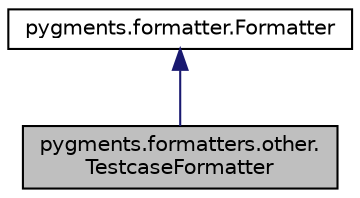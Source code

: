 digraph "pygments.formatters.other.TestcaseFormatter"
{
 // LATEX_PDF_SIZE
  edge [fontname="Helvetica",fontsize="10",labelfontname="Helvetica",labelfontsize="10"];
  node [fontname="Helvetica",fontsize="10",shape=record];
  Node1 [label="pygments.formatters.other.\lTestcaseFormatter",height=0.2,width=0.4,color="black", fillcolor="grey75", style="filled", fontcolor="black",tooltip=" "];
  Node2 -> Node1 [dir="back",color="midnightblue",fontsize="10",style="solid",fontname="Helvetica"];
  Node2 [label="pygments.formatter.Formatter",height=0.2,width=0.4,color="black", fillcolor="white", style="filled",URL="$classpygments_1_1formatter_1_1Formatter.html",tooltip=" "];
}
